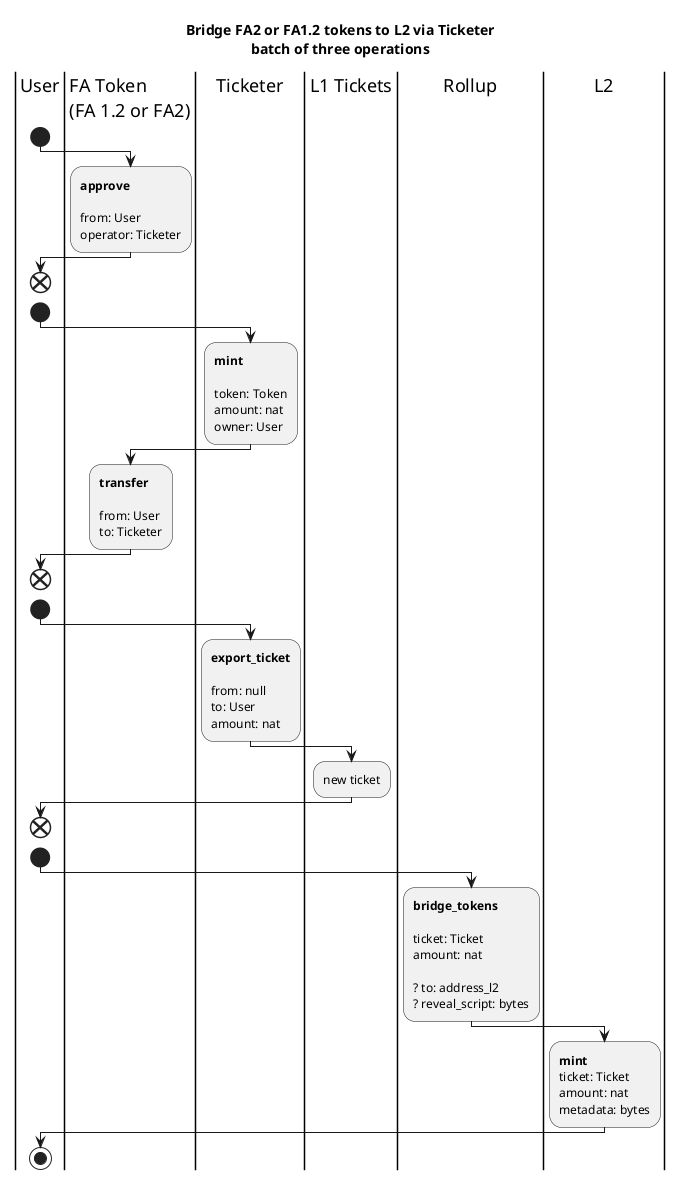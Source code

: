 @startuml
title Bridge FA2 or FA1.2 tokens to L2 via Ticketer\nbatch of three operations

|User|
|FAToken|FA Token\n(FA 1.2 or FA2)
|Ticketer|
|L1 Tickets|
|Rollup|
|L2|


|User|
start
|FAToken|
:**approve**\n\nfrom: User\noperator: Ticketer;
|User|
end;
start;
|Ticketer|
:**mint**\n\ntoken: Token\namount: nat\nowner: User;
|FAToken|
:**transfer**\n\nfrom: User\nto: Ticketer;
|User|
end;
start;
|Ticketer|
:**export_ticket**\n\nfrom: null\nto: User\namount: nat;
|L1 Tickets|
:new ticket;
|User|
end;
start;
|Ticketer|
|Rollup|
:**bridge_tokens**\n\nticket: Ticket\namount: nat\n\n? to: address_l2\n? reveal_script: bytes;
|L2|
:**mint**\nticket: Ticket\namount: nat\nmetadata: bytes;

|User|
stop
